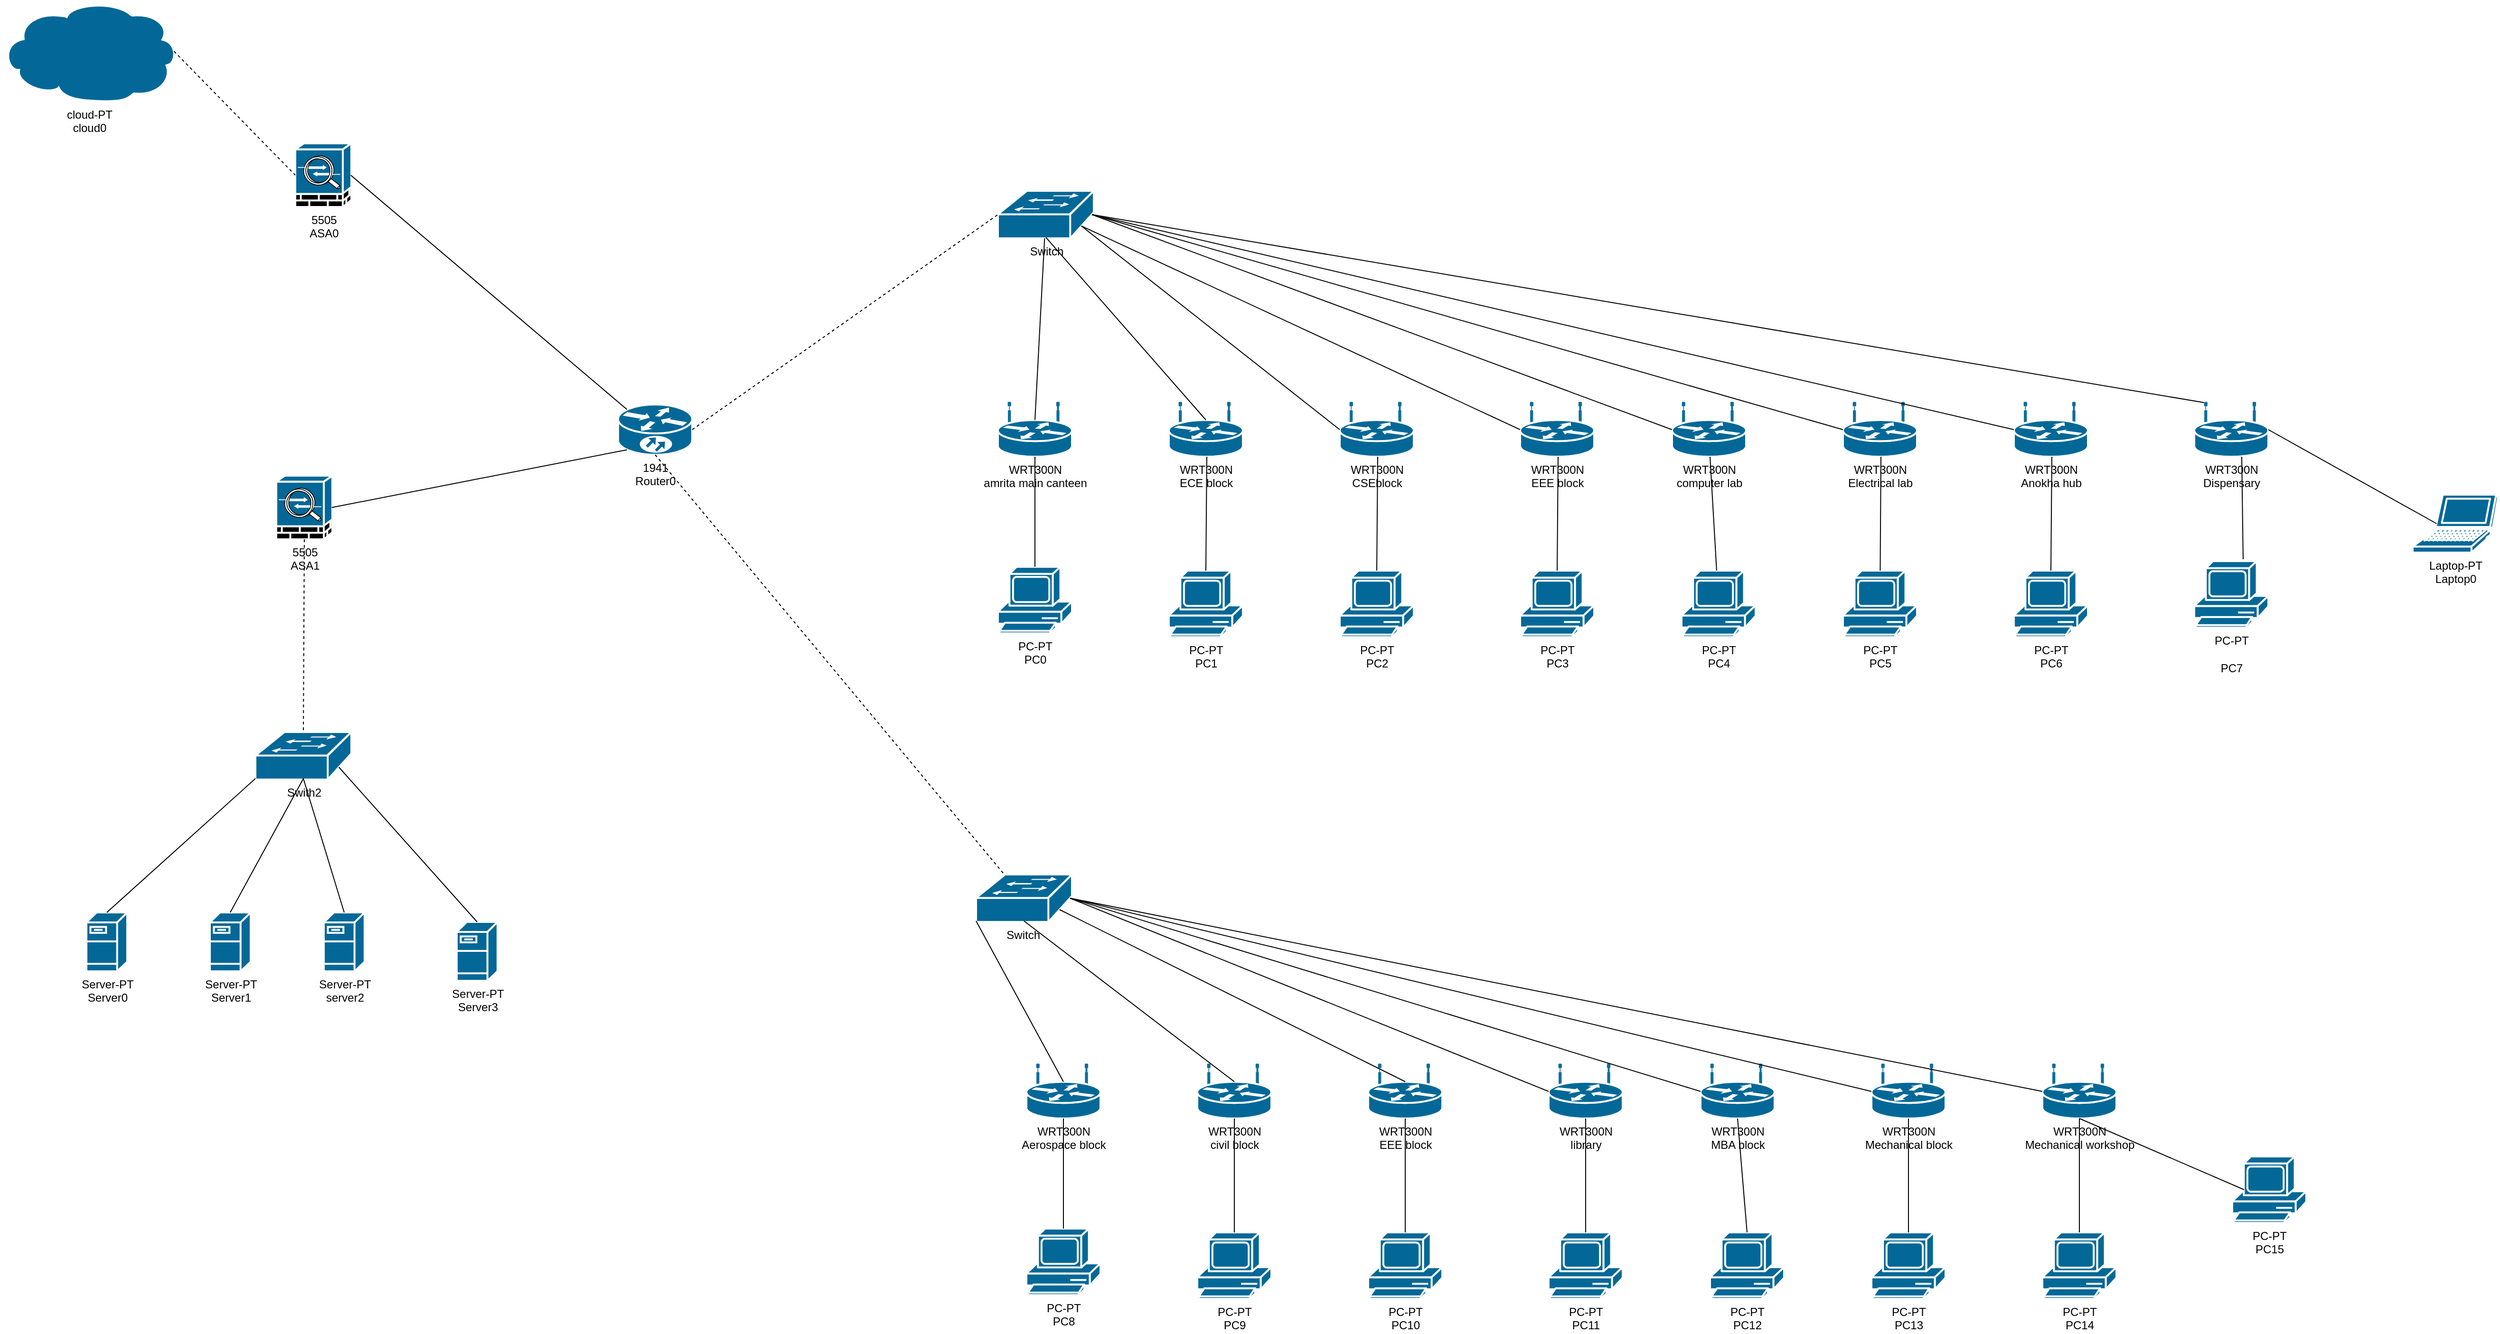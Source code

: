 <mxfile type="device" version="13.1.1"><diagram id="c37626ed-c26b-45fb-9056-f9ebc6bb27b6" name="Page-1"><mxGraphModel grid="1" shadow="0" math="0" background="#ffffff" pageHeight="850" pageWidth="1100" pageScale="1" page="1" fold="1" arrows="1" connect="1" tooltips="1" guides="1" gridSize="10" dy="3298" dx="6468"><root><mxCell id="0"/><mxCell id="1" parent="0"/><mxCell id="qUMLikrWt5kEXPsxgSaA-3" value="cloud-PT&lt;br&gt;cloud0" parent="1" vertex="1" style="shape=mxgraph.cisco.storage.cloud;html=1;pointerEvents=1;dashed=0;fillColor=#036897;strokeColor=#ffffff;strokeWidth=2;verticalLabelPosition=bottom;verticalAlign=top;align=center;outlineConnect=0;"><mxGeometry as="geometry" height="106" width="186" y="-770" x="-1080"/></mxCell><mxCell id="qUMLikrWt5kEXPsxgSaA-4" value="1941&lt;br&gt;Router0" parent="1" vertex="1" style="shape=mxgraph.cisco.routers.10700;html=1;pointerEvents=1;dashed=0;fillColor=#036897;strokeColor=#ffffff;strokeWidth=2;verticalLabelPosition=bottom;verticalAlign=top;align=center;outlineConnect=0;"><mxGeometry as="geometry" height="53" width="78" y="-345" x="-430"/></mxCell><mxCell id="qUMLikrWt5kEXPsxgSaA-5" value="Switch" parent="1" vertex="1" style="shape=mxgraph.cisco.switches.workgroup_switch;html=1;pointerEvents=1;dashed=0;fillColor=#036897;strokeColor=#ffffff;strokeWidth=2;verticalLabelPosition=bottom;verticalAlign=top;align=center;outlineConnect=0;"><mxGeometry as="geometry" height="50" width="101" y="-570" x="-30"/></mxCell><mxCell id="qUMLikrWt5kEXPsxgSaA-6" value="WRT300N&lt;br&gt;amrita main canteen" parent="1" vertex="1" style="shape=mxgraph.cisco.routers.wireless_router;html=1;pointerEvents=1;dashed=0;fillColor=#036897;strokeColor=#ffffff;strokeWidth=2;verticalLabelPosition=bottom;verticalAlign=top;align=center;outlineConnect=0;"><mxGeometry as="geometry" height="57" width="78" y="-347" x="-30"/></mxCell><mxCell id="qUMLikrWt5kEXPsxgSaA-8" value="WRT300N&lt;br&gt;ECE block" parent="1" vertex="1" style="shape=mxgraph.cisco.routers.wireless_router;html=1;pointerEvents=1;dashed=0;fillColor=#036897;strokeColor=#ffffff;strokeWidth=2;verticalLabelPosition=bottom;verticalAlign=top;align=center;outlineConnect=0;"><mxGeometry as="geometry" height="57" width="78" y="-347" x="150"/></mxCell><mxCell id="qUMLikrWt5kEXPsxgSaA-10" value="WRT300N&lt;br&gt;CSEblock" parent="1" vertex="1" style="shape=mxgraph.cisco.routers.wireless_router;html=1;pointerEvents=1;dashed=0;fillColor=#036897;strokeColor=#ffffff;strokeWidth=2;verticalLabelPosition=bottom;verticalAlign=top;align=center;outlineConnect=0;"><mxGeometry as="geometry" height="57" width="78" y="-347" x="330"/></mxCell><mxCell id="qUMLikrWt5kEXPsxgSaA-11" value="WRT300N&lt;br&gt;EEE block" parent="1" vertex="1" style="shape=mxgraph.cisco.routers.wireless_router;html=1;pointerEvents=1;dashed=0;fillColor=#036897;strokeColor=#ffffff;strokeWidth=2;verticalLabelPosition=bottom;verticalAlign=top;align=center;outlineConnect=0;"><mxGeometry as="geometry" height="57" width="78" y="-347" x="520"/></mxCell><mxCell id="qUMLikrWt5kEXPsxgSaA-12" value="WRT300N&lt;br&gt;computer lab" parent="1" vertex="1" style="shape=mxgraph.cisco.routers.wireless_router;html=1;pointerEvents=1;dashed=0;fillColor=#036897;strokeColor=#ffffff;strokeWidth=2;verticalLabelPosition=bottom;verticalAlign=top;align=center;outlineConnect=0;"><mxGeometry as="geometry" height="57" width="78" y="-347" x="680"/></mxCell><mxCell id="qUMLikrWt5kEXPsxgSaA-13" value="WRT300N&lt;br&gt;Electrical lab" parent="1" vertex="1" style="shape=mxgraph.cisco.routers.wireless_router;html=1;pointerEvents=1;dashed=0;fillColor=#036897;strokeColor=#ffffff;strokeWidth=2;verticalLabelPosition=bottom;verticalAlign=top;align=center;outlineConnect=0;"><mxGeometry as="geometry" height="57" width="78" y="-347" x="860"/></mxCell><mxCell id="qUMLikrWt5kEXPsxgSaA-14" value="WRT300N&lt;br&gt;Anokha hub" parent="1" vertex="1" style="shape=mxgraph.cisco.routers.wireless_router;html=1;pointerEvents=1;dashed=0;fillColor=#036897;strokeColor=#ffffff;strokeWidth=2;verticalLabelPosition=bottom;verticalAlign=top;align=center;outlineConnect=0;"><mxGeometry as="geometry" height="57" width="78" y="-347" x="1040"/></mxCell><mxCell id="qUMLikrWt5kEXPsxgSaA-15" value="WRT300N&lt;br&gt;Dispensary" parent="1" vertex="1" style="shape=mxgraph.cisco.routers.wireless_router;html=1;pointerEvents=1;dashed=0;fillColor=#036897;strokeColor=#ffffff;strokeWidth=2;verticalLabelPosition=bottom;verticalAlign=top;align=center;outlineConnect=0;"><mxGeometry as="geometry" height="57" width="78" y="-347" x="1230"/></mxCell><mxCell id="qUMLikrWt5kEXPsxgSaA-17" value="Switch&amp;nbsp;" parent="1" vertex="1" style="shape=mxgraph.cisco.switches.workgroup_switch;html=1;pointerEvents=1;dashed=0;fillColor=#036897;strokeColor=#ffffff;strokeWidth=2;verticalLabelPosition=bottom;verticalAlign=top;align=center;outlineConnect=0;"><mxGeometry as="geometry" height="50" width="101" y="150" x="-53"/></mxCell><mxCell id="qUMLikrWt5kEXPsxgSaA-25" value="PC-PT&lt;br&gt;PC1" parent="1" vertex="1" style="shape=mxgraph.cisco.computers_and_peripherals.pc;html=1;pointerEvents=1;dashed=0;fillColor=#036897;strokeColor=#ffffff;strokeWidth=2;verticalLabelPosition=bottom;verticalAlign=top;align=center;outlineConnect=0;"><mxGeometry as="geometry" height="70" width="78" y="-170" x="150"/></mxCell><mxCell id="qUMLikrWt5kEXPsxgSaA-27" value="PC-PT&lt;br&gt;PC2" parent="1" vertex="1" style="shape=mxgraph.cisco.computers_and_peripherals.pc;html=1;pointerEvents=1;dashed=0;fillColor=#036897;strokeColor=#ffffff;strokeWidth=2;verticalLabelPosition=bottom;verticalAlign=top;align=center;outlineConnect=0;"><mxGeometry as="geometry" height="70" width="78" y="-170" x="330"/></mxCell><mxCell id="qUMLikrWt5kEXPsxgSaA-28" value="PC-PT&lt;br&gt;PC3" parent="1" vertex="1" style="shape=mxgraph.cisco.computers_and_peripherals.pc;html=1;pointerEvents=1;dashed=0;fillColor=#036897;strokeColor=#ffffff;strokeWidth=2;verticalLabelPosition=bottom;verticalAlign=top;align=center;outlineConnect=0;"><mxGeometry as="geometry" height="70" width="78" y="-170" x="520"/></mxCell><mxCell id="qUMLikrWt5kEXPsxgSaA-29" value="PC-PT&lt;br&gt;PC4" parent="1" vertex="1" style="shape=mxgraph.cisco.computers_and_peripherals.pc;html=1;pointerEvents=1;dashed=0;fillColor=#036897;strokeColor=#ffffff;strokeWidth=2;verticalLabelPosition=bottom;verticalAlign=top;align=center;outlineConnect=0;"><mxGeometry as="geometry" height="70" width="78" y="-170" x="690"/></mxCell><mxCell id="qUMLikrWt5kEXPsxgSaA-30" value="PC-PT&lt;br&gt;PC5" parent="1" vertex="1" style="shape=mxgraph.cisco.computers_and_peripherals.pc;html=1;pointerEvents=1;dashed=0;fillColor=#036897;strokeColor=#ffffff;strokeWidth=2;verticalLabelPosition=bottom;verticalAlign=top;align=center;outlineConnect=0;"><mxGeometry as="geometry" height="70" width="78" y="-170" x="860"/></mxCell><mxCell id="qUMLikrWt5kEXPsxgSaA-31" value="PC-PT&lt;br&gt;PC6" parent="1" vertex="1" style="shape=mxgraph.cisco.computers_and_peripherals.pc;html=1;pointerEvents=1;dashed=0;fillColor=#036897;strokeColor=#ffffff;strokeWidth=2;verticalLabelPosition=bottom;verticalAlign=top;align=center;outlineConnect=0;"><mxGeometry as="geometry" height="70" width="78" y="-170" x="1040"/></mxCell><mxCell id="qUMLikrWt5kEXPsxgSaA-32" value="PC-PT&lt;br&gt;&lt;br&gt;PC7" parent="1" vertex="1" style="shape=mxgraph.cisco.computers_and_peripherals.pc;html=1;pointerEvents=1;dashed=0;fillColor=#036897;strokeColor=#ffffff;strokeWidth=2;verticalLabelPosition=bottom;verticalAlign=top;align=center;outlineConnect=0;"><mxGeometry as="geometry" height="70" width="78" y="-180" x="1230"/></mxCell><mxCell id="qUMLikrWt5kEXPsxgSaA-33" value="Laptop-PT&lt;br&gt;Laptop0" parent="1" vertex="1" style="shape=mxgraph.cisco.computers_and_peripherals.laptop;html=1;pointerEvents=1;dashed=0;fillColor=#036897;strokeColor=#ffffff;strokeWidth=2;verticalLabelPosition=bottom;verticalAlign=top;align=center;outlineConnect=0;"><mxGeometry as="geometry" height="61" width="90" y="-250" x="1460"/></mxCell><mxCell id="qUMLikrWt5kEXPsxgSaA-34" value="PC-PT&lt;br&gt;PC0" parent="1" vertex="1" style="shape=mxgraph.cisco.computers_and_peripherals.pc;html=1;pointerEvents=1;dashed=0;fillColor=#036897;strokeColor=#ffffff;strokeWidth=2;verticalLabelPosition=bottom;verticalAlign=top;align=center;outlineConnect=0;"><mxGeometry as="geometry" height="70" width="78" y="-174" x="-30"/></mxCell><mxCell id="qUMLikrWt5kEXPsxgSaA-43" value="Swith2" parent="1" vertex="1" style="shape=mxgraph.cisco.switches.workgroup_switch;html=1;pointerEvents=1;dashed=0;fillColor=#036897;strokeColor=#ffffff;strokeWidth=2;verticalLabelPosition=bottom;verticalAlign=top;align=center;outlineConnect=0;"><mxGeometry as="geometry" height="50" width="101" x="-812"/></mxCell><mxCell id="qUMLikrWt5kEXPsxgSaA-44" value="Server-PT&lt;br&gt;Server1" parent="1" vertex="1" style="shape=mxgraph.cisco.servers.fileserver;html=1;pointerEvents=1;dashed=0;fillColor=#036897;strokeColor=#ffffff;strokeWidth=2;verticalLabelPosition=bottom;verticalAlign=top;align=center;outlineConnect=0;"><mxGeometry as="geometry" height="62" width="43" y="190" x="-860"/></mxCell><mxCell id="qUMLikrWt5kEXPsxgSaA-45" value="Server-PT&lt;br&gt;server2" parent="1" vertex="1" style="shape=mxgraph.cisco.servers.fileserver;html=1;pointerEvents=1;dashed=0;fillColor=#036897;strokeColor=#ffffff;strokeWidth=2;verticalLabelPosition=bottom;verticalAlign=top;align=center;outlineConnect=0;"><mxGeometry as="geometry" height="62" width="43" y="190" x="-740"/></mxCell><mxCell id="qUMLikrWt5kEXPsxgSaA-46" value="Server-PT&lt;br&gt;Server3" parent="1" vertex="1" style="shape=mxgraph.cisco.servers.fileserver;html=1;pointerEvents=1;dashed=0;fillColor=#036897;strokeColor=#ffffff;strokeWidth=2;verticalLabelPosition=bottom;verticalAlign=top;align=center;outlineConnect=0;"><mxGeometry as="geometry" height="62" width="43" y="200" x="-600"/></mxCell><mxCell id="qUMLikrWt5kEXPsxgSaA-47" value="Server-PT&lt;br&gt;Server0" parent="1" vertex="1" style="shape=mxgraph.cisco.servers.fileserver;html=1;pointerEvents=1;dashed=0;fillColor=#036897;strokeColor=#ffffff;strokeWidth=2;verticalLabelPosition=bottom;verticalAlign=top;align=center;outlineConnect=0;"><mxGeometry as="geometry" height="62" width="43" y="190" x="-990"/></mxCell><mxCell id="qUMLikrWt5kEXPsxgSaA-48" value="5505&lt;br&gt;ASA1" parent="1" vertex="1" style="shape=mxgraph.cisco.misc.asa_5500;html=1;pointerEvents=1;dashed=0;fillColor=#036897;strokeColor=#ffffff;strokeWidth=2;verticalLabelPosition=bottom;verticalAlign=top;align=center;outlineConnect=0;"><mxGeometry as="geometry" height="67" width="59" y="-270" x="-790"/></mxCell><mxCell id="qUMLikrWt5kEXPsxgSaA-49" value="5505&lt;br&gt;ASA0" parent="1" vertex="1" style="shape=mxgraph.cisco.misc.asa_5500;html=1;pointerEvents=1;dashed=0;fillColor=#036897;strokeColor=#ffffff;strokeWidth=2;verticalLabelPosition=bottom;verticalAlign=top;align=center;outlineConnect=0;"><mxGeometry as="geometry" height="67" width="59" y="-620" x="-770"/></mxCell><mxCell id="qUMLikrWt5kEXPsxgSaA-50" value="" parent="1" style="endArrow=none;dashed=1;html=1;exitX=0.98;exitY=0.5;exitDx=0;exitDy=0;exitPerimeter=0;entryX=0;entryY=0.5;entryDx=0;entryDy=0;entryPerimeter=0;" edge="1" target="qUMLikrWt5kEXPsxgSaA-49" source="qUMLikrWt5kEXPsxgSaA-3"><mxGeometry as="geometry" height="50" width="50" relative="1"><mxPoint as="sourcePoint" y="-520" x="-490"/><mxPoint as="targetPoint" y="-570" x="-440"/></mxGeometry></mxCell><mxCell id="qUMLikrWt5kEXPsxgSaA-58" value="WRT300N&lt;br&gt;Aerospace block" parent="1" vertex="1" style="shape=mxgraph.cisco.routers.wireless_router;html=1;pointerEvents=1;dashed=0;fillColor=#036897;strokeColor=#ffffff;strokeWidth=2;verticalLabelPosition=bottom;verticalAlign=top;align=center;outlineConnect=0;"><mxGeometry as="geometry" height="57" width="78" y="350"/></mxCell><mxCell id="qUMLikrWt5kEXPsxgSaA-59" value="WRT300N&lt;br&gt;civil block" parent="1" vertex="1" style="shape=mxgraph.cisco.routers.wireless_router;html=1;pointerEvents=1;dashed=0;fillColor=#036897;strokeColor=#ffffff;strokeWidth=2;verticalLabelPosition=bottom;verticalAlign=top;align=center;outlineConnect=0;"><mxGeometry as="geometry" height="57" width="78" y="350" x="180"/></mxCell><mxCell id="qUMLikrWt5kEXPsxgSaA-60" value="WRT300N&lt;br&gt;EEE block" parent="1" vertex="1" style="shape=mxgraph.cisco.routers.wireless_router;html=1;pointerEvents=1;dashed=0;fillColor=#036897;strokeColor=#ffffff;strokeWidth=2;verticalLabelPosition=bottom;verticalAlign=top;align=center;outlineConnect=0;"><mxGeometry as="geometry" height="57" width="78" y="350" x="360"/></mxCell><mxCell id="qUMLikrWt5kEXPsxgSaA-61" value="WRT300N&lt;br&gt;library" parent="1" vertex="1" style="shape=mxgraph.cisco.routers.wireless_router;html=1;pointerEvents=1;dashed=0;fillColor=#036897;strokeColor=#ffffff;strokeWidth=2;verticalLabelPosition=bottom;verticalAlign=top;align=center;outlineConnect=0;"><mxGeometry as="geometry" height="57" width="78" y="350" x="550"/></mxCell><mxCell id="qUMLikrWt5kEXPsxgSaA-62" value="WRT300N&lt;br&gt;MBA block" parent="1" vertex="1" style="shape=mxgraph.cisco.routers.wireless_router;html=1;pointerEvents=1;dashed=0;fillColor=#036897;strokeColor=#ffffff;strokeWidth=2;verticalLabelPosition=bottom;verticalAlign=top;align=center;outlineConnect=0;"><mxGeometry as="geometry" height="57" width="78" y="350" x="710"/></mxCell><mxCell id="qUMLikrWt5kEXPsxgSaA-63" value="WRT300N&lt;br&gt;Mechanical block" parent="1" vertex="1" style="shape=mxgraph.cisco.routers.wireless_router;html=1;pointerEvents=1;dashed=0;fillColor=#036897;strokeColor=#ffffff;strokeWidth=2;verticalLabelPosition=bottom;verticalAlign=top;align=center;outlineConnect=0;"><mxGeometry as="geometry" height="57" width="78" y="350" x="890"/></mxCell><mxCell id="qUMLikrWt5kEXPsxgSaA-64" value="WRT300N&lt;br&gt;Mechanical workshop" parent="1" vertex="1" style="shape=mxgraph.cisco.routers.wireless_router;html=1;pointerEvents=1;dashed=0;fillColor=#036897;strokeColor=#ffffff;strokeWidth=2;verticalLabelPosition=bottom;verticalAlign=top;align=center;outlineConnect=0;"><mxGeometry as="geometry" height="57" width="78" y="350" x="1070"/></mxCell><mxCell id="qUMLikrWt5kEXPsxgSaA-66" value="PC-PT&lt;br&gt;PC9" parent="1" vertex="1" style="shape=mxgraph.cisco.computers_and_peripherals.pc;html=1;pointerEvents=1;dashed=0;fillColor=#036897;strokeColor=#ffffff;strokeWidth=2;verticalLabelPosition=bottom;verticalAlign=top;align=center;outlineConnect=0;"><mxGeometry as="geometry" height="70" width="78" y="527" x="180"/></mxCell><mxCell id="qUMLikrWt5kEXPsxgSaA-67" value="PC-PT&lt;br&gt;PC10" parent="1" vertex="1" style="shape=mxgraph.cisco.computers_and_peripherals.pc;html=1;pointerEvents=1;dashed=0;fillColor=#036897;strokeColor=#ffffff;strokeWidth=2;verticalLabelPosition=bottom;verticalAlign=top;align=center;outlineConnect=0;"><mxGeometry as="geometry" height="70" width="78" y="527" x="360"/></mxCell><mxCell id="qUMLikrWt5kEXPsxgSaA-68" value="PC-PT&lt;br&gt;PC11" parent="1" vertex="1" style="shape=mxgraph.cisco.computers_and_peripherals.pc;html=1;pointerEvents=1;dashed=0;fillColor=#036897;strokeColor=#ffffff;strokeWidth=2;verticalLabelPosition=bottom;verticalAlign=top;align=center;outlineConnect=0;"><mxGeometry as="geometry" height="70" width="78" y="527" x="550"/></mxCell><mxCell id="qUMLikrWt5kEXPsxgSaA-69" value="PC-PT&lt;br&gt;PC12" parent="1" vertex="1" style="shape=mxgraph.cisco.computers_and_peripherals.pc;html=1;pointerEvents=1;dashed=0;fillColor=#036897;strokeColor=#ffffff;strokeWidth=2;verticalLabelPosition=bottom;verticalAlign=top;align=center;outlineConnect=0;"><mxGeometry as="geometry" height="70" width="78" y="527" x="720"/></mxCell><mxCell id="qUMLikrWt5kEXPsxgSaA-70" value="PC-PT&lt;br&gt;PC13" parent="1" vertex="1" style="shape=mxgraph.cisco.computers_and_peripherals.pc;html=1;pointerEvents=1;dashed=0;fillColor=#036897;strokeColor=#ffffff;strokeWidth=2;verticalLabelPosition=bottom;verticalAlign=top;align=center;outlineConnect=0;"><mxGeometry as="geometry" height="70" width="78" y="527" x="890"/></mxCell><mxCell id="qUMLikrWt5kEXPsxgSaA-71" value="PC-PT&lt;br&gt;PC14" parent="1" vertex="1" style="shape=mxgraph.cisco.computers_and_peripherals.pc;html=1;pointerEvents=1;dashed=0;fillColor=#036897;strokeColor=#ffffff;strokeWidth=2;verticalLabelPosition=bottom;verticalAlign=top;align=center;outlineConnect=0;"><mxGeometry as="geometry" height="70" width="78" y="527" x="1070"/></mxCell><mxCell id="qUMLikrWt5kEXPsxgSaA-72" value="PC-PT&lt;br&gt;PC15" parent="1" vertex="1" style="shape=mxgraph.cisco.computers_and_peripherals.pc;html=1;pointerEvents=1;dashed=0;fillColor=#036897;strokeColor=#ffffff;strokeWidth=2;verticalLabelPosition=bottom;verticalAlign=top;align=center;outlineConnect=0;"><mxGeometry as="geometry" height="70" width="78" y="447" x="1270"/></mxCell><mxCell id="qUMLikrWt5kEXPsxgSaA-73" value="PC-PT&lt;br&gt;PC8" parent="1" vertex="1" style="shape=mxgraph.cisco.computers_and_peripherals.pc;html=1;pointerEvents=1;dashed=0;fillColor=#036897;strokeColor=#ffffff;strokeWidth=2;verticalLabelPosition=bottom;verticalAlign=top;align=center;outlineConnect=0;"><mxGeometry as="geometry" height="70" width="78" y="523"/></mxCell><mxCell id="qUMLikrWt5kEXPsxgSaA-92" value="" parent="1" style="endArrow=none;dashed=1;html=1;exitX=1;exitY=0.5;exitDx=0;exitDy=0;exitPerimeter=0;entryX=0;entryY=0.5;entryDx=0;entryDy=0;entryPerimeter=0;" edge="1" target="qUMLikrWt5kEXPsxgSaA-5" source="qUMLikrWt5kEXPsxgSaA-4"><mxGeometry as="geometry" height="50" width="50" relative="1"><mxPoint as="sourcePoint" y="-350" x="-270"/><mxPoint as="targetPoint" y="-400" x="-220"/></mxGeometry></mxCell><mxCell id="qUMLikrWt5kEXPsxgSaA-93" value="" parent="1" style="endArrow=none;dashed=1;html=1;exitX=0.5;exitY=1;exitDx=0;exitDy=0;exitPerimeter=0;" edge="1" target="qUMLikrWt5kEXPsxgSaA-17" source="qUMLikrWt5kEXPsxgSaA-4"><mxGeometry as="geometry" height="50" width="50" relative="1"><mxPoint as="sourcePoint" y="-240" x="-380"/><mxPoint as="targetPoint" y="-290" x="-330"/></mxGeometry></mxCell><mxCell id="qUMLikrWt5kEXPsxgSaA-94" value="" parent="1" style="endArrow=none;html=1;entryX=0.5;entryY=0.32;entryDx=0;entryDy=0;entryPerimeter=0;" edge="1" target="qUMLikrWt5kEXPsxgSaA-6" source="qUMLikrWt5kEXPsxgSaA-5"><mxGeometry as="geometry" height="50" width="50" relative="1"><mxPoint as="sourcePoint" y="-330" x="280"/><mxPoint as="targetPoint" y="-380" x="330"/></mxGeometry></mxCell><mxCell id="qUMLikrWt5kEXPsxgSaA-95" value="" parent="1" style="endArrow=none;html=1;exitX=0.5;exitY=0.98;exitDx=0;exitDy=0;exitPerimeter=0;entryX=0.5;entryY=0.32;entryDx=0;entryDy=0;entryPerimeter=0;" edge="1" target="qUMLikrWt5kEXPsxgSaA-8" source="qUMLikrWt5kEXPsxgSaA-5"><mxGeometry as="geometry" height="50" width="50" relative="1"><mxPoint as="sourcePoint" y="-460" x="130"/><mxPoint as="targetPoint" y="-273.26" x="158.496"/></mxGeometry></mxCell><mxCell id="qUMLikrWt5kEXPsxgSaA-102" value="" parent="1" style="endArrow=none;html=1;exitX=0.5;exitY=1;exitDx=0;exitDy=0;exitPerimeter=0;entryX=0.5;entryY=0;entryDx=0;entryDy=0;entryPerimeter=0;" edge="1" target="qUMLikrWt5kEXPsxgSaA-34" source="qUMLikrWt5kEXPsxgSaA-6"><mxGeometry as="geometry" height="50" width="50" relative="1"><mxPoint as="sourcePoint" y="-170" x="160"/><mxPoint as="targetPoint" y="-220" x="210"/></mxGeometry></mxCell><mxCell id="qUMLikrWt5kEXPsxgSaA-103" value="" parent="1" style="endArrow=none;html=1;exitX=0.5;exitY=0;exitDx=0;exitDy=0;exitPerimeter=0;" edge="1" source="qUMLikrWt5kEXPsxgSaA-25"><mxGeometry as="geometry" height="50" width="50" relative="1"><mxPoint as="sourcePoint" y="-240" x="140"/><mxPoint as="targetPoint" y="-290" x="190"/></mxGeometry></mxCell><mxCell id="qUMLikrWt5kEXPsxgSaA-104" value="" parent="1" style="endArrow=none;html=1;exitX=0.5;exitY=0;exitDx=0;exitDy=0;exitPerimeter=0;" edge="1" source="qUMLikrWt5kEXPsxgSaA-27"><mxGeometry as="geometry" height="50" width="50" relative="1"><mxPoint as="sourcePoint" y="-240" x="320"/><mxPoint as="targetPoint" y="-290" x="370"/></mxGeometry></mxCell><mxCell id="qUMLikrWt5kEXPsxgSaA-105" value="" parent="1" style="endArrow=none;html=1;exitX=0.5;exitY=0;exitDx=0;exitDy=0;exitPerimeter=0;" edge="1" source="qUMLikrWt5kEXPsxgSaA-28"><mxGeometry as="geometry" height="50" width="50" relative="1"><mxPoint as="sourcePoint" y="-240" x="510"/><mxPoint as="targetPoint" y="-290" x="560"/></mxGeometry></mxCell><mxCell id="qUMLikrWt5kEXPsxgSaA-106" value="" parent="1" style="endArrow=none;html=1;" edge="1" source="qUMLikrWt5kEXPsxgSaA-29"><mxGeometry as="geometry" height="50" width="50" relative="1"><mxPoint as="sourcePoint" y="-240" x="670"/><mxPoint as="targetPoint" y="-290" x="720"/></mxGeometry></mxCell><mxCell id="qUMLikrWt5kEXPsxgSaA-107" value="" parent="1" style="endArrow=none;html=1;" edge="1" source="qUMLikrWt5kEXPsxgSaA-30"><mxGeometry as="geometry" height="50" width="50" relative="1"><mxPoint as="sourcePoint" y="-240" x="850"/><mxPoint as="targetPoint" y="-290" x="900"/></mxGeometry></mxCell><mxCell id="qUMLikrWt5kEXPsxgSaA-108" value="" parent="1" style="endArrow=none;html=1;exitX=0.5;exitY=0;exitDx=0;exitDy=0;exitPerimeter=0;" edge="1" source="qUMLikrWt5kEXPsxgSaA-31"><mxGeometry as="geometry" height="50" width="50" relative="1"><mxPoint as="sourcePoint" y="-240" x="1030"/><mxPoint as="targetPoint" y="-290" x="1080"/></mxGeometry></mxCell><mxCell id="qUMLikrWt5kEXPsxgSaA-109" value="" parent="1" style="endArrow=none;html=1;exitX=0.66;exitY=-0.029;exitDx=0;exitDy=0;exitPerimeter=0;" edge="1" source="qUMLikrWt5kEXPsxgSaA-32"><mxGeometry as="geometry" height="50" width="50" relative="1"><mxPoint as="sourcePoint" y="-240" x="1230"/><mxPoint as="targetPoint" y="-290" x="1280"/></mxGeometry></mxCell><mxCell id="qUMLikrWt5kEXPsxgSaA-110" value="" parent="1" style="endArrow=none;html=1;exitX=1;exitY=0.5;exitDx=0;exitDy=0;exitPerimeter=0;entryX=0.28;entryY=0.5;entryDx=0;entryDy=0;entryPerimeter=0;" edge="1" target="qUMLikrWt5kEXPsxgSaA-33" source="qUMLikrWt5kEXPsxgSaA-15"><mxGeometry as="geometry" height="50" width="50" relative="1"><mxPoint as="sourcePoint" y="-250" x="1360"/><mxPoint as="targetPoint" y="-300" x="1410"/></mxGeometry></mxCell><mxCell id="qUMLikrWt5kEXPsxgSaA-112" value="" parent="1" style="endArrow=none;html=1;exitX=0;exitY=0.98;exitDx=0;exitDy=0;exitPerimeter=0;entryX=0.5;entryY=0.32;entryDx=0;entryDy=0;entryPerimeter=0;" edge="1" target="qUMLikrWt5kEXPsxgSaA-58" source="qUMLikrWt5kEXPsxgSaA-17"><mxGeometry as="geometry" height="50" width="50" relative="1"><mxPoint as="sourcePoint" y="250" x="-10"/><mxPoint as="targetPoint" y="200" x="40"/></mxGeometry></mxCell><mxCell id="qUMLikrWt5kEXPsxgSaA-113" value="" parent="1" style="endArrow=none;html=1;exitX=0.5;exitY=0.98;exitDx=0;exitDy=0;exitPerimeter=0;entryX=0.5;entryY=0.32;entryDx=0;entryDy=0;entryPerimeter=0;" edge="1" target="qUMLikrWt5kEXPsxgSaA-59" source="qUMLikrWt5kEXPsxgSaA-17"><mxGeometry as="geometry" height="50" width="50" relative="1"><mxPoint as="sourcePoint" y="240" x="310"/><mxPoint as="targetPoint" y="190" x="360"/></mxGeometry></mxCell><mxCell id="qUMLikrWt5kEXPsxgSaA-114" value="" parent="1" style="endArrow=none;html=1;exitX=0.87;exitY=0.74;exitDx=0;exitDy=0;exitPerimeter=0;entryX=0.5;entryY=0.32;entryDx=0;entryDy=0;entryPerimeter=0;" edge="1" target="qUMLikrWt5kEXPsxgSaA-60" source="qUMLikrWt5kEXPsxgSaA-17"><mxGeometry as="geometry" height="50" width="50" relative="1"><mxPoint as="sourcePoint" y="130" x="240"/><mxPoint as="targetPoint" y="80" x="290"/></mxGeometry></mxCell><mxCell id="qUMLikrWt5kEXPsxgSaA-115" value="" parent="1" style="endArrow=none;html=1;exitX=0.98;exitY=0.5;exitDx=0;exitDy=0;exitPerimeter=0;entryX=0;entryY=0.5;entryDx=0;entryDy=0;entryPerimeter=0;" edge="1" target="qUMLikrWt5kEXPsxgSaA-61" source="qUMLikrWt5kEXPsxgSaA-17"><mxGeometry as="geometry" height="50" width="50" relative="1"><mxPoint as="sourcePoint" y="130" x="240"/><mxPoint as="targetPoint" y="80" x="290"/></mxGeometry></mxCell><mxCell id="qUMLikrWt5kEXPsxgSaA-116" value="" parent="1" style="endArrow=none;html=1;exitX=0.98;exitY=0.5;exitDx=0;exitDy=0;exitPerimeter=0;entryX=0;entryY=0.5;entryDx=0;entryDy=0;entryPerimeter=0;" edge="1" target="qUMLikrWt5kEXPsxgSaA-62" source="qUMLikrWt5kEXPsxgSaA-17"><mxGeometry as="geometry" height="50" width="50" relative="1"><mxPoint as="sourcePoint" y="130" x="240"/><mxPoint as="targetPoint" y="80" x="290"/></mxGeometry></mxCell><mxCell id="qUMLikrWt5kEXPsxgSaA-119" value="" parent="1" style="endArrow=none;html=1;exitX=0.98;exitY=0.5;exitDx=0;exitDy=0;exitPerimeter=0;entryX=0;entryY=0.5;entryDx=0;entryDy=0;entryPerimeter=0;" edge="1" target="qUMLikrWt5kEXPsxgSaA-63" source="qUMLikrWt5kEXPsxgSaA-17"><mxGeometry as="geometry" height="50" width="50" relative="1"><mxPoint as="sourcePoint" y="200" x="440"/><mxPoint as="targetPoint" y="150" x="490"/></mxGeometry></mxCell><mxCell id="qUMLikrWt5kEXPsxgSaA-120" value="" parent="1" style="endArrow=none;html=1;exitX=0.98;exitY=0.5;exitDx=0;exitDy=0;exitPerimeter=0;entryX=0;entryY=0.5;entryDx=0;entryDy=0;entryPerimeter=0;" edge="1" target="qUMLikrWt5kEXPsxgSaA-64" source="qUMLikrWt5kEXPsxgSaA-17"><mxGeometry as="geometry" height="50" width="50" relative="1"><mxPoint as="sourcePoint" y="130" x="240"/><mxPoint as="targetPoint" y="80" x="290"/></mxGeometry></mxCell><mxCell id="qUMLikrWt5kEXPsxgSaA-121" value="" parent="1" style="endArrow=none;html=1;exitX=0.5;exitY=1;exitDx=0;exitDy=0;exitPerimeter=0;entryX=0.5;entryY=0;entryDx=0;entryDy=0;entryPerimeter=0;" edge="1" target="qUMLikrWt5kEXPsxgSaA-73" source="qUMLikrWt5kEXPsxgSaA-58"><mxGeometry as="geometry" height="50" width="50" relative="1"><mxPoint as="sourcePoint" y="130" x="240"/><mxPoint as="targetPoint" y="80" x="290"/></mxGeometry></mxCell><mxCell id="qUMLikrWt5kEXPsxgSaA-122" value="" parent="1" style="endArrow=none;html=1;entryX=0.5;entryY=1;entryDx=0;entryDy=0;entryPerimeter=0;exitX=0.5;exitY=0;exitDx=0;exitDy=0;exitPerimeter=0;" edge="1" target="qUMLikrWt5kEXPsxgSaA-59" source="qUMLikrWt5kEXPsxgSaA-66"><mxGeometry as="geometry" height="50" width="50" relative="1"><mxPoint as="sourcePoint" y="520" x="160"/><mxPoint as="targetPoint" y="470" x="210"/></mxGeometry></mxCell><mxCell id="qUMLikrWt5kEXPsxgSaA-123" value="" parent="1" style="endArrow=none;html=1;entryX=0.5;entryY=1;entryDx=0;entryDy=0;entryPerimeter=0;exitX=0.5;exitY=0;exitDx=0;exitDy=0;exitPerimeter=0;" edge="1" target="qUMLikrWt5kEXPsxgSaA-60" source="qUMLikrWt5kEXPsxgSaA-67"><mxGeometry as="geometry" height="50" width="50" relative="1"><mxPoint as="sourcePoint" y="540" x="280"/><mxPoint as="targetPoint" y="490" x="330"/></mxGeometry></mxCell><mxCell id="qUMLikrWt5kEXPsxgSaA-124" value="" parent="1" style="endArrow=none;html=1;entryX=0.5;entryY=1;entryDx=0;entryDy=0;entryPerimeter=0;exitX=0.5;exitY=0;exitDx=0;exitDy=0;exitPerimeter=0;" edge="1" target="qUMLikrWt5kEXPsxgSaA-61" source="qUMLikrWt5kEXPsxgSaA-68"><mxGeometry as="geometry" height="50" width="50" relative="1"><mxPoint as="sourcePoint" y="520" x="500"/><mxPoint as="targetPoint" y="470" x="550"/></mxGeometry></mxCell><mxCell id="qUMLikrWt5kEXPsxgSaA-125" value="" parent="1" style="endArrow=none;html=1;entryX=0.5;entryY=1;entryDx=0;entryDy=0;entryPerimeter=0;exitX=0.5;exitY=0;exitDx=0;exitDy=0;exitPerimeter=0;" edge="1" target="qUMLikrWt5kEXPsxgSaA-62" source="qUMLikrWt5kEXPsxgSaA-69"><mxGeometry as="geometry" height="50" width="50" relative="1"><mxPoint as="sourcePoint" y="520" x="670"/><mxPoint as="targetPoint" y="470" x="720"/></mxGeometry></mxCell><mxCell id="qUMLikrWt5kEXPsxgSaA-126" value="" parent="1" style="endArrow=none;html=1;entryX=0.5;entryY=1;entryDx=0;entryDy=0;entryPerimeter=0;exitX=0.5;exitY=0;exitDx=0;exitDy=0;exitPerimeter=0;" edge="1" target="qUMLikrWt5kEXPsxgSaA-63" source="qUMLikrWt5kEXPsxgSaA-70"><mxGeometry as="geometry" height="50" width="50" relative="1"><mxPoint as="sourcePoint" y="520" x="860"/><mxPoint as="targetPoint" y="470" x="910"/></mxGeometry></mxCell><mxCell id="qUMLikrWt5kEXPsxgSaA-127" value="" parent="1" style="endArrow=none;html=1;entryX=0.5;entryY=1;entryDx=0;entryDy=0;entryPerimeter=0;exitX=0.5;exitY=0;exitDx=0;exitDy=0;exitPerimeter=0;" edge="1" target="qUMLikrWt5kEXPsxgSaA-64" source="qUMLikrWt5kEXPsxgSaA-71"><mxGeometry as="geometry" height="50" width="50" relative="1"><mxPoint as="sourcePoint" y="530" x="1030"/><mxPoint as="targetPoint" y="480" x="1080"/></mxGeometry></mxCell><mxCell id="qUMLikrWt5kEXPsxgSaA-128" value="" parent="1" style="endArrow=none;html=1;exitX=0.5;exitY=1;exitDx=0;exitDy=0;exitPerimeter=0;entryX=0.16;entryY=0.5;entryDx=0;entryDy=0;entryPerimeter=0;" edge="1" target="qUMLikrWt5kEXPsxgSaA-72" source="qUMLikrWt5kEXPsxgSaA-64"><mxGeometry as="geometry" height="50" width="50" relative="1"><mxPoint as="sourcePoint" y="410" x="1280"/><mxPoint as="targetPoint" y="360" x="1330"/></mxGeometry></mxCell><mxCell id="qUMLikrWt5kEXPsxgSaA-129" value="" parent="1" style="endArrow=none;html=1;exitX=0.87;exitY=0.74;exitDx=0;exitDy=0;exitPerimeter=0;entryX=0;entryY=0.5;entryDx=0;entryDy=0;entryPerimeter=0;" edge="1" target="qUMLikrWt5kEXPsxgSaA-10" source="qUMLikrWt5kEXPsxgSaA-5"><mxGeometry as="geometry" height="50" width="50" relative="1"><mxPoint as="sourcePoint" y="-500" x="400"/><mxPoint as="targetPoint" y="-550" x="450"/></mxGeometry></mxCell><mxCell id="qUMLikrWt5kEXPsxgSaA-130" value="" parent="1" style="endArrow=none;html=1;exitX=0.87;exitY=0.74;exitDx=0;exitDy=0;exitPerimeter=0;entryX=0;entryY=0.5;entryDx=0;entryDy=0;entryPerimeter=0;" edge="1" target="qUMLikrWt5kEXPsxgSaA-11" source="qUMLikrWt5kEXPsxgSaA-5"><mxGeometry as="geometry" height="50" width="50" relative="1"><mxPoint as="sourcePoint" y="-510" x="410"/><mxPoint as="targetPoint" y="-560" x="460"/></mxGeometry></mxCell><mxCell id="qUMLikrWt5kEXPsxgSaA-131" value="" parent="1" style="endArrow=none;html=1;exitX=0.98;exitY=0.5;exitDx=0;exitDy=0;exitPerimeter=0;entryX=0;entryY=0.5;entryDx=0;entryDy=0;entryPerimeter=0;" edge="1" target="qUMLikrWt5kEXPsxgSaA-12" source="qUMLikrWt5kEXPsxgSaA-5"><mxGeometry as="geometry" height="50" width="50" relative="1"><mxPoint as="sourcePoint" y="-500" x="440"/><mxPoint as="targetPoint" y="-550" x="490"/></mxGeometry></mxCell><mxCell id="qUMLikrWt5kEXPsxgSaA-132" value="" parent="1" style="endArrow=none;html=1;exitX=0.98;exitY=0.5;exitDx=0;exitDy=0;exitPerimeter=0;entryX=0;entryY=0.5;entryDx=0;entryDy=0;entryPerimeter=0;" edge="1" target="qUMLikrWt5kEXPsxgSaA-13" source="qUMLikrWt5kEXPsxgSaA-5"><mxGeometry as="geometry" height="50" width="50" relative="1"><mxPoint as="sourcePoint" y="-560" x="480"/><mxPoint as="targetPoint" y="-610" x="530"/></mxGeometry></mxCell><mxCell id="qUMLikrWt5kEXPsxgSaA-133" value="" parent="1" style="endArrow=none;html=1;exitX=0.98;exitY=0.5;exitDx=0;exitDy=0;exitPerimeter=0;entryX=0;entryY=0.5;entryDx=0;entryDy=0;entryPerimeter=0;" edge="1" target="qUMLikrWt5kEXPsxgSaA-14" source="qUMLikrWt5kEXPsxgSaA-5"><mxGeometry as="geometry" height="50" width="50" relative="1"><mxPoint as="sourcePoint" y="-510" x="560"/><mxPoint as="targetPoint" y="-560" x="610"/></mxGeometry></mxCell><mxCell id="qUMLikrWt5kEXPsxgSaA-134" value="" parent="1" style="endArrow=none;html=1;exitX=0.98;exitY=0.5;exitDx=0;exitDy=0;exitPerimeter=0;entryX=0.13;entryY=0;entryDx=0;entryDy=0;entryPerimeter=0;" edge="1" target="qUMLikrWt5kEXPsxgSaA-15" source="qUMLikrWt5kEXPsxgSaA-5"><mxGeometry as="geometry" height="50" width="50" relative="1"><mxPoint as="sourcePoint" y="-570" x="660"/><mxPoint as="targetPoint" y="-620" x="710"/></mxGeometry></mxCell><mxCell id="qUMLikrWt5kEXPsxgSaA-135" value="" parent="1" style="endArrow=none;html=1;exitX=0.99;exitY=0.5;exitDx=0;exitDy=0;exitPerimeter=0;entryX=0.12;entryY=0.1;entryDx=0;entryDy=0;entryPerimeter=0;" edge="1" target="qUMLikrWt5kEXPsxgSaA-4" source="qUMLikrWt5kEXPsxgSaA-49"><mxGeometry as="geometry" height="50" width="50" relative="1"><mxPoint as="sourcePoint" y="-510" x="-540"/><mxPoint as="targetPoint" y="-560" x="-490"/></mxGeometry></mxCell><mxCell id="qUMLikrWt5kEXPsxgSaA-136" value="" parent="1" style="endArrow=none;html=1;exitX=0.99;exitY=0.5;exitDx=0;exitDy=0;exitPerimeter=0;entryX=0.12;entryY=0.9;entryDx=0;entryDy=0;entryPerimeter=0;" edge="1" target="qUMLikrWt5kEXPsxgSaA-4" source="qUMLikrWt5kEXPsxgSaA-48"><mxGeometry as="geometry" height="50" width="50" relative="1"><mxPoint as="sourcePoint" y="-220" x="-680"/><mxPoint as="targetPoint" y="-270" x="-630"/></mxGeometry></mxCell><mxCell id="qUMLikrWt5kEXPsxgSaA-139" value="" parent="1" style="endArrow=none;dashed=1;html=1;exitX=0.5;exitY=1;exitDx=0;exitDy=0;exitPerimeter=0;entryX=0.5;entryY=0;entryDx=0;entryDy=0;entryPerimeter=0;" edge="1" target="qUMLikrWt5kEXPsxgSaA-43" source="qUMLikrWt5kEXPsxgSaA-48"><mxGeometry as="geometry" height="50" width="50" relative="1"><mxPoint as="sourcePoint" y="-60" x="240"/><mxPoint as="targetPoint" y="-110" x="290"/></mxGeometry></mxCell><mxCell id="qUMLikrWt5kEXPsxgSaA-140" value="" parent="1" style="endArrow=none;html=1;entryX=0;entryY=0.98;entryDx=0;entryDy=0;entryPerimeter=0;exitX=0.5;exitY=0;exitDx=0;exitDy=0;exitPerimeter=0;" edge="1" target="qUMLikrWt5kEXPsxgSaA-43" source="qUMLikrWt5kEXPsxgSaA-47"><mxGeometry as="geometry" height="50" width="50" relative="1"><mxPoint as="sourcePoint" y="160" x="-980"/><mxPoint as="targetPoint" y="110" x="-930"/></mxGeometry></mxCell><mxCell id="qUMLikrWt5kEXPsxgSaA-141" value="" parent="1" style="endArrow=none;html=1;entryX=0.5;entryY=0.98;entryDx=0;entryDy=0;entryPerimeter=0;exitX=0.5;exitY=0;exitDx=0;exitDy=0;exitPerimeter=0;" edge="1" target="qUMLikrWt5kEXPsxgSaA-43" source="qUMLikrWt5kEXPsxgSaA-44"><mxGeometry as="geometry" height="50" width="50" relative="1"><mxPoint as="sourcePoint" y="160" x="-760"/><mxPoint as="targetPoint" y="110" x="-710"/></mxGeometry></mxCell><mxCell id="qUMLikrWt5kEXPsxgSaA-142" value="" parent="1" style="endArrow=none;html=1;entryX=0.5;entryY=0.98;entryDx=0;entryDy=0;entryPerimeter=0;exitX=0.5;exitY=0;exitDx=0;exitDy=0;exitPerimeter=0;" edge="1" target="qUMLikrWt5kEXPsxgSaA-43" source="qUMLikrWt5kEXPsxgSaA-45"><mxGeometry as="geometry" height="50" width="50" relative="1"><mxPoint as="sourcePoint" y="140" x="-610"/><mxPoint as="targetPoint" y="90" x="-560"/></mxGeometry></mxCell><mxCell id="qUMLikrWt5kEXPsxgSaA-143" value="" parent="1" style="endArrow=none;html=1;entryX=0.87;entryY=0.74;entryDx=0;entryDy=0;entryPerimeter=0;exitX=0.5;exitY=0;exitDx=0;exitDy=0;exitPerimeter=0;" edge="1" target="qUMLikrWt5kEXPsxgSaA-43" source="qUMLikrWt5kEXPsxgSaA-46"><mxGeometry as="geometry" height="50" width="50" relative="1"><mxPoint as="sourcePoint" y="140" x="-530"/><mxPoint as="targetPoint" y="90" x="-480"/></mxGeometry></mxCell></root></mxGraphModel></diagram></mxfile>